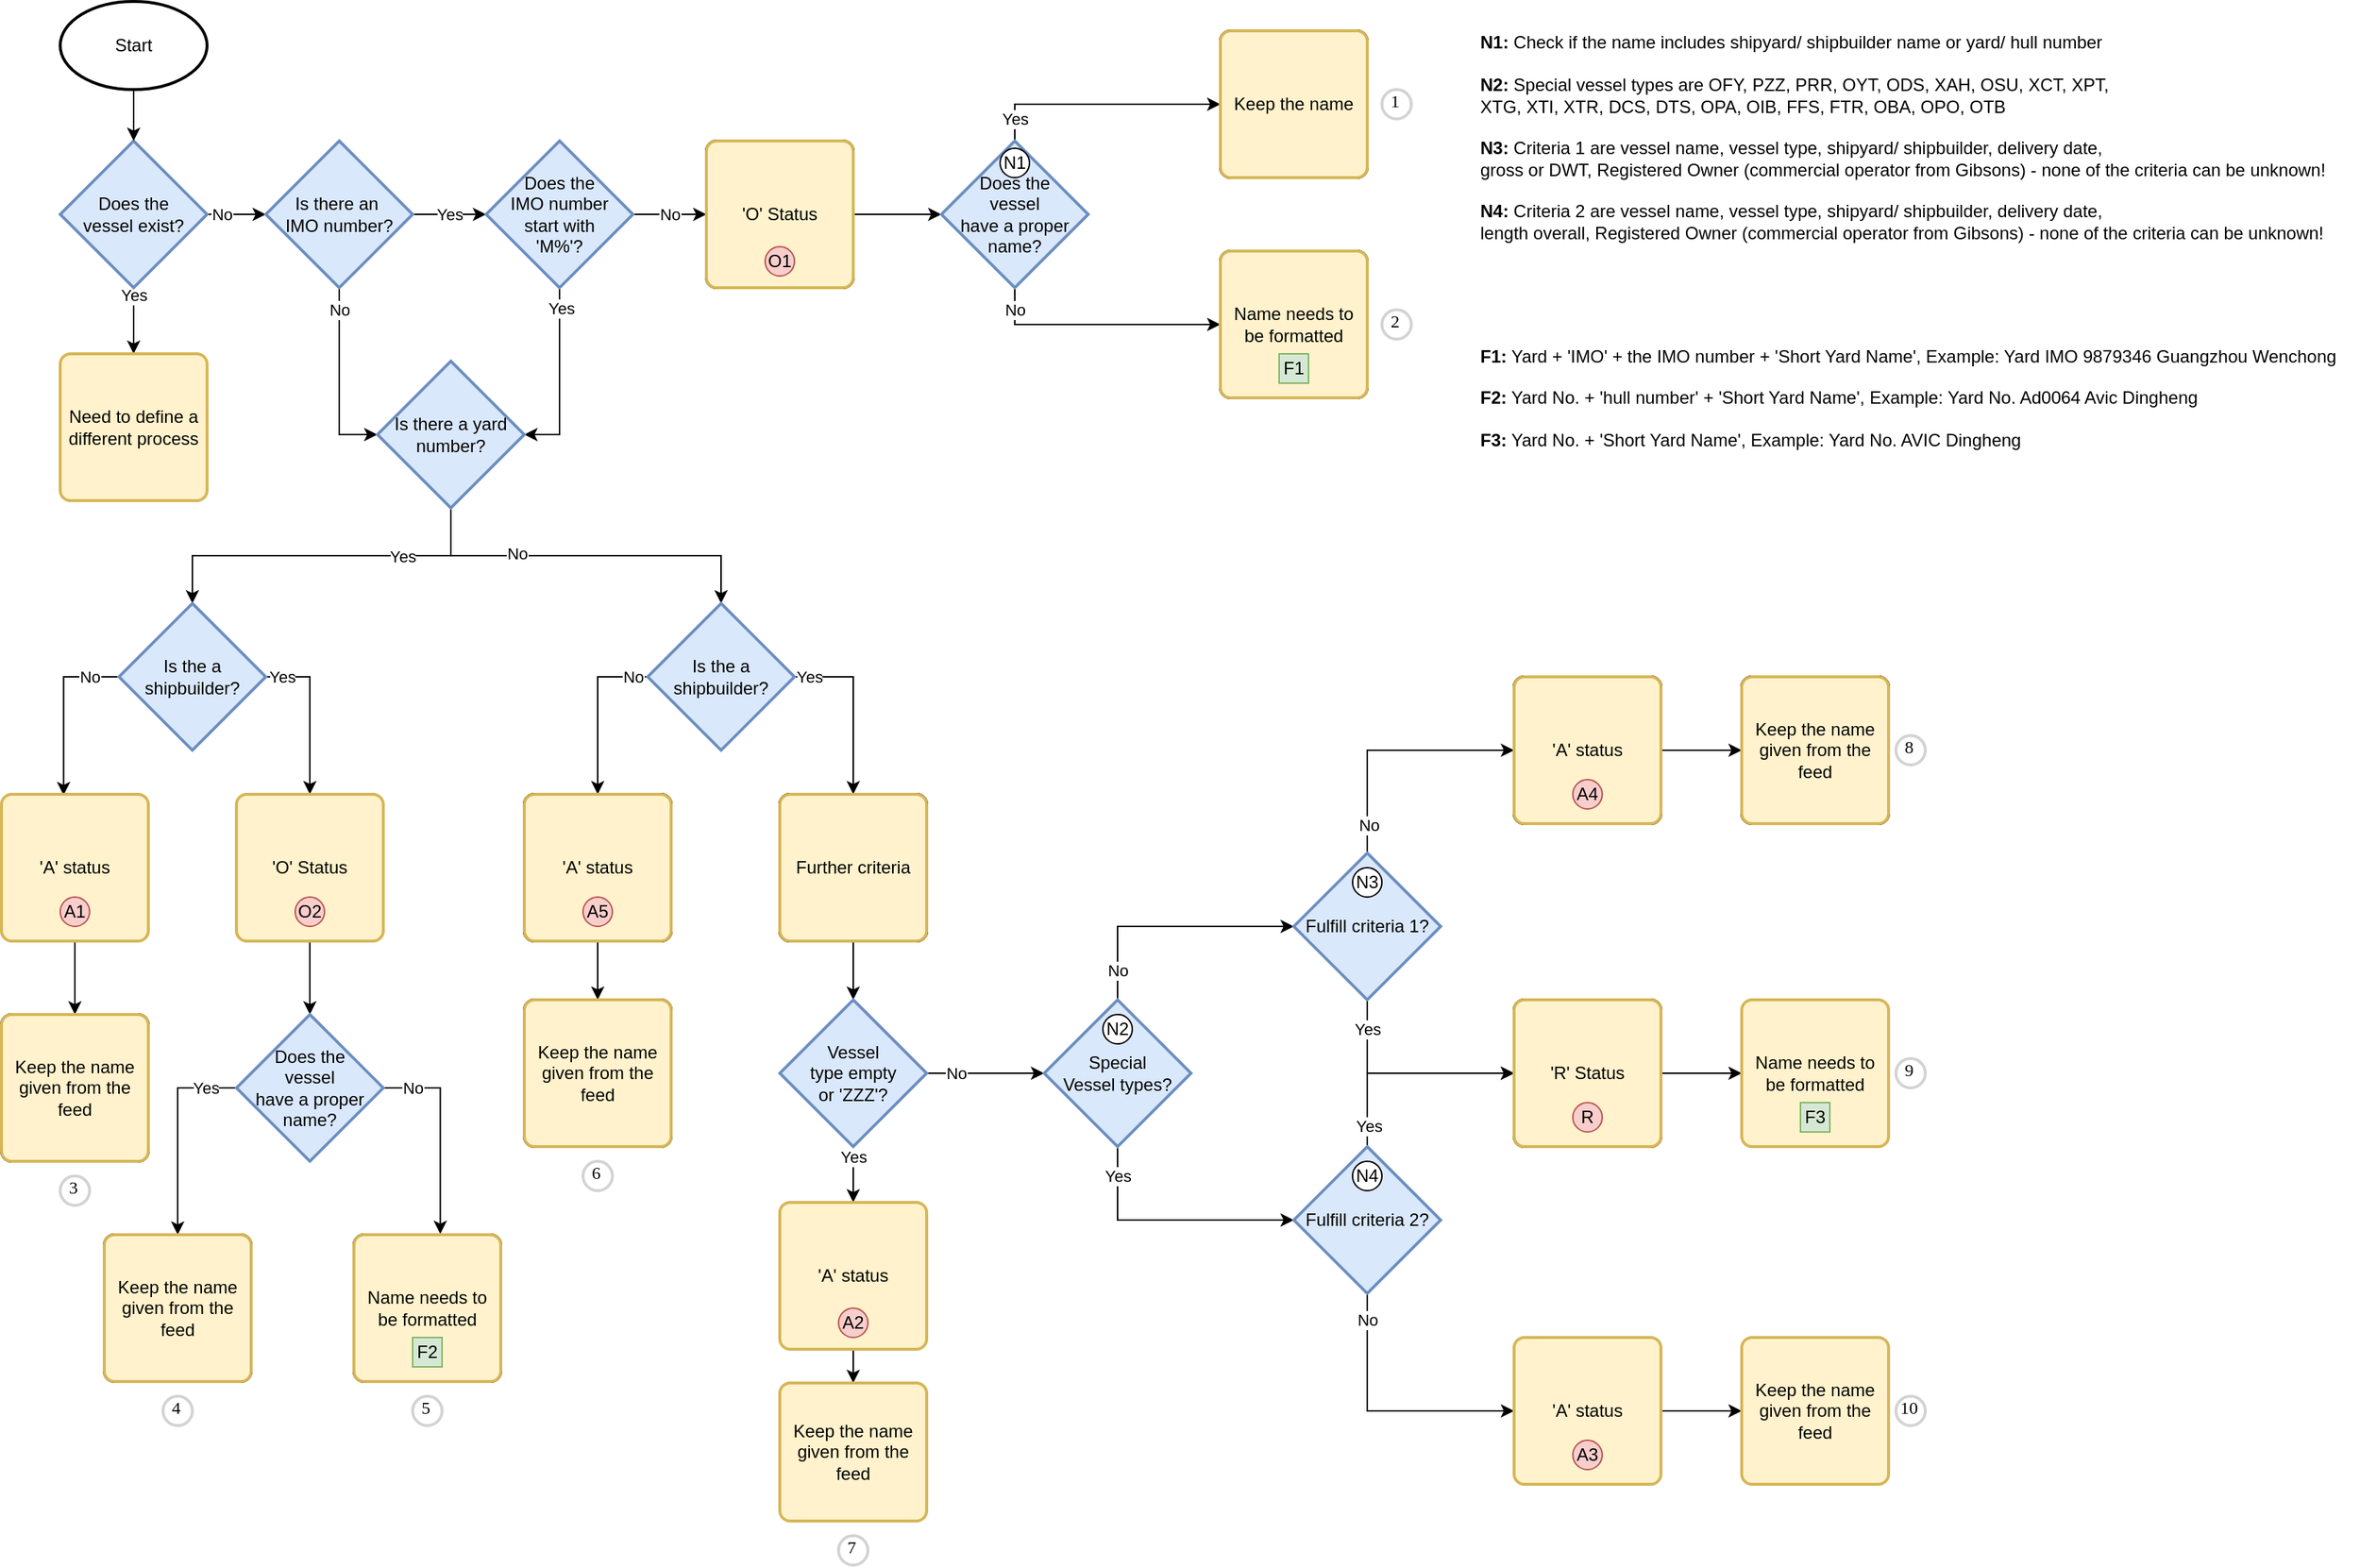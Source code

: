 <mxfile version="13.9.9" type="device"><diagram id="sIbkpyTfJO7vW1h5UwGx" name="Page-1"><mxGraphModel dx="1185" dy="685" grid="1" gridSize="10" guides="1" tooltips="1" connect="1" arrows="1" fold="1" page="1" pageScale="1" pageWidth="850" pageHeight="1100" math="0" shadow="0"><root><mxCell id="0"/><mxCell id="1" parent="0"/><mxCell id="5RSeDL2atV3av9ZfK2Kl-16" value="No" style="edgeStyle=orthogonalEdgeStyle;rounded=0;orthogonalLoop=1;jettySize=auto;html=1;exitX=1;exitY=0.5;exitDx=0;exitDy=0;exitPerimeter=0;" edge="1" parent="1" source="5RSeDL2atV3av9ZfK2Kl-13" target="5RSeDL2atV3av9ZfK2Kl-14"><mxGeometry x="-0.5" relative="1" as="geometry"><mxPoint as="offset"/></mxGeometry></mxCell><mxCell id="5RSeDL2atV3av9ZfK2Kl-23" value="Yes" style="edgeStyle=orthogonalEdgeStyle;rounded=0;orthogonalLoop=1;jettySize=auto;html=1;exitX=0.5;exitY=1;exitDx=0;exitDy=0;exitPerimeter=0;" edge="1" parent="1" source="5RSeDL2atV3av9ZfK2Kl-13" target="5RSeDL2atV3av9ZfK2Kl-22"><mxGeometry x="-0.778" relative="1" as="geometry"><mxPoint as="offset"/></mxGeometry></mxCell><mxCell id="5RSeDL2atV3av9ZfK2Kl-13" value="Does the &lt;br&gt;vessel exist?" style="strokeWidth=2;html=1;shape=mxgraph.flowchart.decision;whiteSpace=wrap;fillColor=#dae8fc;strokeColor=#6c8ebf;" vertex="1" parent="1"><mxGeometry x="70" y="128" width="100" height="100" as="geometry"/></mxCell><mxCell id="5RSeDL2atV3av9ZfK2Kl-17" value="Yes" style="edgeStyle=orthogonalEdgeStyle;rounded=0;orthogonalLoop=1;jettySize=auto;html=1;exitX=1;exitY=0.5;exitDx=0;exitDy=0;exitPerimeter=0;entryX=0;entryY=0.5;entryDx=0;entryDy=0;entryPerimeter=0;" edge="1" parent="1" source="5RSeDL2atV3av9ZfK2Kl-14" target="5RSeDL2atV3av9ZfK2Kl-15"><mxGeometry relative="1" as="geometry"/></mxCell><mxCell id="5RSeDL2atV3av9ZfK2Kl-45" value="No" style="edgeStyle=orthogonalEdgeStyle;rounded=0;orthogonalLoop=1;jettySize=auto;html=1;exitX=0.5;exitY=1;exitDx=0;exitDy=0;exitPerimeter=0;" edge="1" parent="1" source="5RSeDL2atV3av9ZfK2Kl-14" target="5RSeDL2atV3av9ZfK2Kl-44"><mxGeometry x="-0.762" relative="1" as="geometry"><Array as="points"><mxPoint x="260" y="228"/><mxPoint x="260" y="228"/></Array><mxPoint as="offset"/></mxGeometry></mxCell><mxCell id="5RSeDL2atV3av9ZfK2Kl-14" value="Is there an&amp;nbsp;&lt;br&gt;IMO number?" style="strokeWidth=2;html=1;shape=mxgraph.flowchart.decision;whiteSpace=wrap;fillColor=#dae8fc;strokeColor=#6c8ebf;" vertex="1" parent="1"><mxGeometry x="210" y="128" width="100" height="100" as="geometry"/></mxCell><mxCell id="5RSeDL2atV3av9ZfK2Kl-24" value="No" style="edgeStyle=orthogonalEdgeStyle;rounded=0;orthogonalLoop=1;jettySize=auto;html=1;exitX=1;exitY=0.5;exitDx=0;exitDy=0;exitPerimeter=0;entryX=0;entryY=0.5;entryDx=0;entryDy=0;" edge="1" parent="1" source="5RSeDL2atV3av9ZfK2Kl-15" target="5RSeDL2atV3av9ZfK2Kl-18"><mxGeometry relative="1" as="geometry"/></mxCell><mxCell id="5RSeDL2atV3av9ZfK2Kl-94" style="edgeStyle=orthogonalEdgeStyle;rounded=0;orthogonalLoop=1;jettySize=auto;html=1;exitX=0.5;exitY=1;exitDx=0;exitDy=0;exitPerimeter=0;entryX=1;entryY=0.5;entryDx=0;entryDy=0;entryPerimeter=0;" edge="1" parent="1" source="5RSeDL2atV3av9ZfK2Kl-15" target="5RSeDL2atV3av9ZfK2Kl-44"><mxGeometry relative="1" as="geometry"/></mxCell><mxCell id="5RSeDL2atV3av9ZfK2Kl-95" value="Yes" style="edgeLabel;html=1;align=center;verticalAlign=middle;resizable=0;points=[];" vertex="1" connectable="0" parent="5RSeDL2atV3av9ZfK2Kl-94"><mxGeometry x="-0.776" y="1" relative="1" as="geometry"><mxPoint as="offset"/></mxGeometry></mxCell><mxCell id="5RSeDL2atV3av9ZfK2Kl-15" value="Does the &lt;br&gt;IMO number &lt;br&gt;start with &lt;br&gt;'M%'?" style="strokeWidth=2;html=1;shape=mxgraph.flowchart.decision;whiteSpace=wrap;fillColor=#dae8fc;strokeColor=#6c8ebf;" vertex="1" parent="1"><mxGeometry x="360" y="128" width="100" height="100" as="geometry"/></mxCell><mxCell id="5RSeDL2atV3av9ZfK2Kl-35" style="edgeStyle=orthogonalEdgeStyle;rounded=0;orthogonalLoop=1;jettySize=auto;html=1;exitX=1;exitY=0.5;exitDx=0;exitDy=0;" edge="1" parent="1" source="5RSeDL2atV3av9ZfK2Kl-18" target="5RSeDL2atV3av9ZfK2Kl-27"><mxGeometry relative="1" as="geometry"/></mxCell><mxCell id="5RSeDL2atV3av9ZfK2Kl-18" value="'O' Status" style="rounded=1;whiteSpace=wrap;html=1;absoluteArcSize=1;arcSize=14;strokeWidth=2;" vertex="1" parent="1"><mxGeometry x="510" y="128" width="100" height="100" as="geometry"/></mxCell><mxCell id="5RSeDL2atV3av9ZfK2Kl-34" style="edgeStyle=orthogonalEdgeStyle;rounded=0;orthogonalLoop=1;jettySize=auto;html=1;exitX=0.5;exitY=1;exitDx=0;exitDy=0;exitPerimeter=0;entryX=0.5;entryY=0;entryDx=0;entryDy=0;entryPerimeter=0;" edge="1" parent="1" source="5RSeDL2atV3av9ZfK2Kl-21" target="5RSeDL2atV3av9ZfK2Kl-13"><mxGeometry relative="1" as="geometry"/></mxCell><mxCell id="5RSeDL2atV3av9ZfK2Kl-21" value="Start" style="strokeWidth=2;html=1;shape=mxgraph.flowchart.start_1;whiteSpace=wrap;" vertex="1" parent="1"><mxGeometry x="70" y="33" width="100" height="60" as="geometry"/></mxCell><mxCell id="5RSeDL2atV3av9ZfK2Kl-22" value="Need to define a different process" style="rounded=1;whiteSpace=wrap;html=1;absoluteArcSize=1;arcSize=14;strokeWidth=2;fillColor=#fff2cc;strokeColor=#d6b656;" vertex="1" parent="1"><mxGeometry x="70" y="273" width="100" height="100" as="geometry"/></mxCell><mxCell id="5RSeDL2atV3av9ZfK2Kl-30" style="edgeStyle=orthogonalEdgeStyle;rounded=0;orthogonalLoop=1;jettySize=auto;html=1;exitX=1;exitY=0.5;exitDx=0;exitDy=0;exitPerimeter=0;" edge="1" parent="1" source="5RSeDL2atV3av9ZfK2Kl-27" target="5RSeDL2atV3av9ZfK2Kl-29"><mxGeometry relative="1" as="geometry"><Array as="points"><mxPoint x="720" y="178"/><mxPoint x="720" y="103"/></Array></mxGeometry></mxCell><mxCell id="5RSeDL2atV3av9ZfK2Kl-33" value="Yes" style="edgeLabel;html=1;align=center;verticalAlign=middle;resizable=0;points=[];" vertex="1" connectable="0" parent="5RSeDL2atV3av9ZfK2Kl-30"><mxGeometry x="-0.118" y="-1" relative="1" as="geometry"><mxPoint x="-1.03" y="1.59" as="offset"/></mxGeometry></mxCell><mxCell id="5RSeDL2atV3av9ZfK2Kl-32" value="No" style="edgeStyle=orthogonalEdgeStyle;rounded=0;orthogonalLoop=1;jettySize=auto;html=1;exitX=1;exitY=0.5;exitDx=0;exitDy=0;exitPerimeter=0;" edge="1" parent="1" source="5RSeDL2atV3av9ZfK2Kl-27" target="5RSeDL2atV3av9ZfK2Kl-31"><mxGeometry x="-0.132" relative="1" as="geometry"><Array as="points"><mxPoint x="720" y="178"/><mxPoint x="720" y="253"/></Array><mxPoint as="offset"/></mxGeometry></mxCell><mxCell id="5RSeDL2atV3av9ZfK2Kl-27" value="Does the &lt;br&gt;vessel&lt;br&gt;have a proper&lt;br&gt;name?" style="strokeWidth=2;html=1;shape=mxgraph.flowchart.decision;whiteSpace=wrap;fillColor=#dae8fc;strokeColor=#6c8ebf;" vertex="1" parent="1"><mxGeometry x="670" y="128" width="100" height="100" as="geometry"/></mxCell><mxCell id="5RSeDL2atV3av9ZfK2Kl-29" value="Keep the name" style="rounded=1;whiteSpace=wrap;html=1;absoluteArcSize=1;arcSize=14;strokeWidth=2;" vertex="1" parent="1"><mxGeometry x="860" y="53" width="100" height="100" as="geometry"/></mxCell><mxCell id="5RSeDL2atV3av9ZfK2Kl-31" value="Name needs to be formatted" style="rounded=1;whiteSpace=wrap;html=1;absoluteArcSize=1;arcSize=14;strokeWidth=2;" vertex="1" parent="1"><mxGeometry x="860" y="203" width="100" height="100" as="geometry"/></mxCell><mxCell id="5RSeDL2atV3av9ZfK2Kl-40" value="&lt;font style=&quot;font-size: 9px&quot;&gt;O1&lt;/font&gt;" style="strokeWidth=1;html=1;shape=mxgraph.flowchart.start_2;whiteSpace=wrap;fillColor=#f8cecc;strokeColor=#b85450;" vertex="1" parent="1"><mxGeometry x="550" y="203" width="20" height="20" as="geometry"/></mxCell><mxCell id="5RSeDL2atV3av9ZfK2Kl-42" value="" style="strokeWidth=1;html=1;shape=mxgraph.flowchart.start_2;whiteSpace=wrap;" vertex="1" parent="1"><mxGeometry x="900" y="278" width="20" height="20" as="geometry"/></mxCell><mxCell id="5RSeDL2atV3av9ZfK2Kl-70" style="edgeStyle=orthogonalEdgeStyle;rounded=0;orthogonalLoop=1;jettySize=auto;html=1;exitX=0.5;exitY=1;exitDx=0;exitDy=0;exitPerimeter=0;entryX=0.5;entryY=0;entryDx=0;entryDy=0;entryPerimeter=0;" edge="1" parent="1" source="5RSeDL2atV3av9ZfK2Kl-44" target="5RSeDL2atV3av9ZfK2Kl-48"><mxGeometry relative="1" as="geometry"/></mxCell><mxCell id="5RSeDL2atV3av9ZfK2Kl-72" value="Yes" style="edgeLabel;html=1;align=center;verticalAlign=middle;resizable=0;points=[];" vertex="1" connectable="0" parent="5RSeDL2atV3av9ZfK2Kl-70"><mxGeometry x="-0.456" relative="1" as="geometry"><mxPoint as="offset"/></mxGeometry></mxCell><mxCell id="5RSeDL2atV3av9ZfK2Kl-71" style="edgeStyle=orthogonalEdgeStyle;rounded=0;orthogonalLoop=1;jettySize=auto;html=1;exitX=0.5;exitY=1;exitDx=0;exitDy=0;exitPerimeter=0;" edge="1" parent="1" source="5RSeDL2atV3av9ZfK2Kl-44" target="5RSeDL2atV3av9ZfK2Kl-49"><mxGeometry relative="1" as="geometry"/></mxCell><mxCell id="5RSeDL2atV3av9ZfK2Kl-73" value="No" style="edgeLabel;html=1;align=center;verticalAlign=middle;resizable=0;points=[];" vertex="1" connectable="0" parent="5RSeDL2atV3av9ZfK2Kl-71"><mxGeometry x="-0.382" y="2" relative="1" as="geometry"><mxPoint as="offset"/></mxGeometry></mxCell><mxCell id="5RSeDL2atV3av9ZfK2Kl-44" value="Is there a yard number?" style="strokeWidth=2;html=1;shape=mxgraph.flowchart.decision;whiteSpace=wrap;fillColor=#dae8fc;strokeColor=#6c8ebf;" vertex="1" parent="1"><mxGeometry x="286" y="278" width="100" height="100" as="geometry"/></mxCell><mxCell id="5RSeDL2atV3av9ZfK2Kl-74" value="No" style="edgeStyle=orthogonalEdgeStyle;rounded=0;orthogonalLoop=1;jettySize=auto;html=1;exitX=0;exitY=0.5;exitDx=0;exitDy=0;exitPerimeter=0;entryX=0.423;entryY=0.006;entryDx=0;entryDy=0;entryPerimeter=0;" edge="1" parent="1" source="5RSeDL2atV3av9ZfK2Kl-48" target="5RSeDL2atV3av9ZfK2Kl-52"><mxGeometry x="-0.662" relative="1" as="geometry"><mxPoint as="offset"/></mxGeometry></mxCell><mxCell id="5RSeDL2atV3av9ZfK2Kl-75" value="Yes" style="edgeStyle=orthogonalEdgeStyle;rounded=0;orthogonalLoop=1;jettySize=auto;html=1;exitX=1;exitY=0.5;exitDx=0;exitDy=0;exitPerimeter=0;" edge="1" parent="1" source="5RSeDL2atV3av9ZfK2Kl-48" target="5RSeDL2atV3av9ZfK2Kl-54"><mxGeometry x="-0.818" relative="1" as="geometry"><mxPoint x="1" as="offset"/></mxGeometry></mxCell><mxCell id="5RSeDL2atV3av9ZfK2Kl-48" value="Is the a shipbuilder?" style="strokeWidth=2;html=1;shape=mxgraph.flowchart.decision;whiteSpace=wrap;fillColor=#dae8fc;strokeColor=#6c8ebf;" vertex="1" parent="1"><mxGeometry x="110" y="443" width="100" height="100" as="geometry"/></mxCell><mxCell id="5RSeDL2atV3av9ZfK2Kl-89" style="edgeStyle=orthogonalEdgeStyle;rounded=0;orthogonalLoop=1;jettySize=auto;html=1;exitX=0;exitY=0.5;exitDx=0;exitDy=0;exitPerimeter=0;entryX=0.5;entryY=0;entryDx=0;entryDy=0;" edge="1" parent="1" source="5RSeDL2atV3av9ZfK2Kl-49" target="5RSeDL2atV3av9ZfK2Kl-60"><mxGeometry relative="1" as="geometry"/></mxCell><mxCell id="5RSeDL2atV3av9ZfK2Kl-92" value="No" style="edgeLabel;html=1;align=center;verticalAlign=middle;resizable=0;points=[];" vertex="1" connectable="0" parent="5RSeDL2atV3av9ZfK2Kl-89"><mxGeometry x="-0.042" y="-1" relative="1" as="geometry"><mxPoint x="25" y="-20.76" as="offset"/></mxGeometry></mxCell><mxCell id="5RSeDL2atV3av9ZfK2Kl-90" value="Yes" style="edgeStyle=orthogonalEdgeStyle;rounded=0;orthogonalLoop=1;jettySize=auto;html=1;exitX=1;exitY=0.5;exitDx=0;exitDy=0;exitPerimeter=0;" edge="1" parent="1" source="5RSeDL2atV3av9ZfK2Kl-49" target="5RSeDL2atV3av9ZfK2Kl-59"><mxGeometry x="-0.833" relative="1" as="geometry"><mxPoint as="offset"/></mxGeometry></mxCell><mxCell id="5RSeDL2atV3av9ZfK2Kl-49" value="Is the a shipbuilder?" style="strokeWidth=2;html=1;shape=mxgraph.flowchart.decision;whiteSpace=wrap;fillColor=#dae8fc;strokeColor=#6c8ebf;" vertex="1" parent="1"><mxGeometry x="470" y="443" width="100" height="100" as="geometry"/></mxCell><mxCell id="5RSeDL2atV3av9ZfK2Kl-76" style="edgeStyle=orthogonalEdgeStyle;rounded=0;orthogonalLoop=1;jettySize=auto;html=1;exitX=0.5;exitY=1;exitDx=0;exitDy=0;entryX=0.5;entryY=0;entryDx=0;entryDy=0;" edge="1" parent="1" source="5RSeDL2atV3av9ZfK2Kl-52" target="5RSeDL2atV3av9ZfK2Kl-55"><mxGeometry relative="1" as="geometry"/></mxCell><mxCell id="5RSeDL2atV3av9ZfK2Kl-52" value="'A' status" style="rounded=1;whiteSpace=wrap;html=1;absoluteArcSize=1;arcSize=14;strokeWidth=2;fillColor=#fff2cc;strokeColor=#d6b656;" vertex="1" parent="1"><mxGeometry x="30" y="573" width="100" height="100" as="geometry"/></mxCell><mxCell id="5RSeDL2atV3av9ZfK2Kl-77" style="edgeStyle=orthogonalEdgeStyle;rounded=0;orthogonalLoop=1;jettySize=auto;html=1;exitX=0.5;exitY=1;exitDx=0;exitDy=0;entryX=0.5;entryY=0;entryDx=0;entryDy=0;entryPerimeter=0;" edge="1" parent="1" source="5RSeDL2atV3av9ZfK2Kl-54" target="5RSeDL2atV3av9ZfK2Kl-57"><mxGeometry relative="1" as="geometry"/></mxCell><mxCell id="5RSeDL2atV3av9ZfK2Kl-54" value="'O' Status" style="rounded=1;whiteSpace=wrap;html=1;absoluteArcSize=1;arcSize=14;strokeWidth=2;fillColor=#fff2cc;strokeColor=#d6b656;" vertex="1" parent="1"><mxGeometry x="190" y="573" width="100" height="100" as="geometry"/></mxCell><mxCell id="5RSeDL2atV3av9ZfK2Kl-55" value="Keep the name given from the feed" style="rounded=1;whiteSpace=wrap;html=1;absoluteArcSize=1;arcSize=14;strokeWidth=2;" vertex="1" parent="1"><mxGeometry x="30" y="723" width="100" height="100" as="geometry"/></mxCell><mxCell id="5RSeDL2atV3av9ZfK2Kl-56" value="Name needs to be formatted" style="rounded=1;whiteSpace=wrap;html=1;absoluteArcSize=1;arcSize=14;strokeWidth=2;" vertex="1" parent="1"><mxGeometry x="270" y="873" width="100" height="100" as="geometry"/></mxCell><mxCell id="5RSeDL2atV3av9ZfK2Kl-79" value="Yes" style="edgeStyle=orthogonalEdgeStyle;rounded=0;orthogonalLoop=1;jettySize=auto;html=1;exitX=0;exitY=0.5;exitDx=0;exitDy=0;exitPerimeter=0;entryX=0.5;entryY=0;entryDx=0;entryDy=0;" edge="1" parent="1" source="5RSeDL2atV3av9ZfK2Kl-57" target="5RSeDL2atV3av9ZfK2Kl-58"><mxGeometry x="-0.692" relative="1" as="geometry"><Array as="points"><mxPoint x="150" y="773"/></Array><mxPoint as="offset"/></mxGeometry></mxCell><mxCell id="5RSeDL2atV3av9ZfK2Kl-80" style="edgeStyle=orthogonalEdgeStyle;rounded=0;orthogonalLoop=1;jettySize=auto;html=1;exitX=1;exitY=0.5;exitDx=0;exitDy=0;exitPerimeter=0;entryX=0.588;entryY=-0.005;entryDx=0;entryDy=0;entryPerimeter=0;" edge="1" parent="1" source="5RSeDL2atV3av9ZfK2Kl-57" target="5RSeDL2atV3av9ZfK2Kl-56"><mxGeometry relative="1" as="geometry"/></mxCell><mxCell id="5RSeDL2atV3av9ZfK2Kl-81" value="No" style="edgeLabel;html=1;align=center;verticalAlign=middle;resizable=0;points=[];" vertex="1" connectable="0" parent="5RSeDL2atV3av9ZfK2Kl-80"><mxGeometry x="0.012" y="-2" relative="1" as="geometry"><mxPoint x="-16.81" y="-31.19" as="offset"/></mxGeometry></mxCell><mxCell id="5RSeDL2atV3av9ZfK2Kl-57" value="Does the &lt;br&gt;vessel&lt;br&gt;have a proper&lt;br&gt;name?" style="strokeWidth=2;html=1;shape=mxgraph.flowchart.decision;whiteSpace=wrap;fillColor=#dae8fc;strokeColor=#6c8ebf;" vertex="1" parent="1"><mxGeometry x="190" y="723" width="100" height="100" as="geometry"/></mxCell><mxCell id="5RSeDL2atV3av9ZfK2Kl-58" value="Keep the name given from the feed" style="rounded=1;whiteSpace=wrap;html=1;absoluteArcSize=1;arcSize=14;strokeWidth=2;" vertex="1" parent="1"><mxGeometry x="100" y="873" width="100" height="100" as="geometry"/></mxCell><mxCell id="5RSeDL2atV3av9ZfK2Kl-93" style="edgeStyle=orthogonalEdgeStyle;rounded=0;orthogonalLoop=1;jettySize=auto;html=1;exitX=0.5;exitY=1;exitDx=0;exitDy=0;entryX=0.5;entryY=0;entryDx=0;entryDy=0;entryPerimeter=0;" edge="1" parent="1" source="5RSeDL2atV3av9ZfK2Kl-59" target="5RSeDL2atV3av9ZfK2Kl-62"><mxGeometry relative="1" as="geometry"/></mxCell><mxCell id="5RSeDL2atV3av9ZfK2Kl-59" value="Further criteria" style="rounded=1;whiteSpace=wrap;html=1;absoluteArcSize=1;arcSize=14;strokeWidth=2;" vertex="1" parent="1"><mxGeometry x="560" y="573" width="100" height="100" as="geometry"/></mxCell><mxCell id="5RSeDL2atV3av9ZfK2Kl-91" style="edgeStyle=orthogonalEdgeStyle;rounded=0;orthogonalLoop=1;jettySize=auto;html=1;exitX=0.5;exitY=1;exitDx=0;exitDy=0;entryX=0.5;entryY=0;entryDx=0;entryDy=0;" edge="1" parent="1" source="5RSeDL2atV3av9ZfK2Kl-60" target="5RSeDL2atV3av9ZfK2Kl-61"><mxGeometry relative="1" as="geometry"/></mxCell><mxCell id="5RSeDL2atV3av9ZfK2Kl-60" value="'A' status" style="rounded=1;whiteSpace=wrap;html=1;absoluteArcSize=1;arcSize=14;strokeWidth=2;" vertex="1" parent="1"><mxGeometry x="386" y="573" width="100" height="100" as="geometry"/></mxCell><mxCell id="5RSeDL2atV3av9ZfK2Kl-61" value="Keep the name given from the feed" style="rounded=1;whiteSpace=wrap;html=1;absoluteArcSize=1;arcSize=14;strokeWidth=2;" vertex="1" parent="1"><mxGeometry x="386" y="713" width="100" height="100" as="geometry"/></mxCell><mxCell id="5RSeDL2atV3av9ZfK2Kl-96" value="Yes" style="edgeStyle=orthogonalEdgeStyle;rounded=0;orthogonalLoop=1;jettySize=auto;html=1;exitX=0.5;exitY=1;exitDx=0;exitDy=0;exitPerimeter=0;entryX=0;entryY=0.5;entryDx=0;entryDy=0;" edge="1" parent="1" source="5RSeDL2atV3av9ZfK2Kl-62" target="5RSeDL2atV3av9ZfK2Kl-63"><mxGeometry x="-0.632" relative="1" as="geometry"><mxPoint as="offset"/></mxGeometry></mxCell><mxCell id="5RSeDL2atV3av9ZfK2Kl-98" value="No" style="edgeStyle=orthogonalEdgeStyle;rounded=0;orthogonalLoop=1;jettySize=auto;html=1;exitX=1;exitY=0.5;exitDx=0;exitDy=0;exitPerimeter=0;entryX=0;entryY=0.5;entryDx=0;entryDy=0;entryPerimeter=0;" edge="1" parent="1" source="5RSeDL2atV3av9ZfK2Kl-62" target="5RSeDL2atV3av9ZfK2Kl-65"><mxGeometry x="-0.5" relative="1" as="geometry"><mxPoint as="offset"/></mxGeometry></mxCell><mxCell id="5RSeDL2atV3av9ZfK2Kl-62" value="Vessel &lt;br&gt;type empty &lt;br&gt;or 'ZZZ'?" style="strokeWidth=2;html=1;shape=mxgraph.flowchart.decision;whiteSpace=wrap;fillColor=#dae8fc;strokeColor=#6c8ebf;" vertex="1" parent="1"><mxGeometry x="560" y="713" width="100" height="100" as="geometry"/></mxCell><mxCell id="5RSeDL2atV3av9ZfK2Kl-97" style="edgeStyle=orthogonalEdgeStyle;rounded=0;orthogonalLoop=1;jettySize=auto;html=1;exitX=1;exitY=0.5;exitDx=0;exitDy=0;" edge="1" parent="1" source="5RSeDL2atV3av9ZfK2Kl-63" target="5RSeDL2atV3av9ZfK2Kl-64"><mxGeometry relative="1" as="geometry"/></mxCell><mxCell id="5RSeDL2atV3av9ZfK2Kl-63" value="'A' status" style="rounded=1;whiteSpace=wrap;html=1;absoluteArcSize=1;arcSize=14;strokeWidth=2;direction=south;fillColor=#fff2cc;strokeColor=#d6b656;" vertex="1" parent="1"><mxGeometry x="560" y="851" width="100" height="100" as="geometry"/></mxCell><mxCell id="5RSeDL2atV3av9ZfK2Kl-64" value="Keep the name given from the feed" style="rounded=1;whiteSpace=wrap;html=1;absoluteArcSize=1;arcSize=14;strokeWidth=2;fillColor=#fff2cc;strokeColor=#d6b656;" vertex="1" parent="1"><mxGeometry x="560" y="974" width="100" height="94" as="geometry"/></mxCell><mxCell id="5RSeDL2atV3av9ZfK2Kl-103" value="No" style="edgeStyle=orthogonalEdgeStyle;rounded=0;orthogonalLoop=1;jettySize=auto;html=1;exitX=0.5;exitY=0;exitDx=0;exitDy=0;exitPerimeter=0;entryX=0;entryY=0.5;entryDx=0;entryDy=0;entryPerimeter=0;" edge="1" parent="1" source="5RSeDL2atV3av9ZfK2Kl-65" target="5RSeDL2atV3av9ZfK2Kl-68"><mxGeometry x="-0.765" relative="1" as="geometry"><mxPoint as="offset"/></mxGeometry></mxCell><mxCell id="5RSeDL2atV3av9ZfK2Kl-104" value="Yes" style="edgeStyle=orthogonalEdgeStyle;rounded=0;orthogonalLoop=1;jettySize=auto;html=1;exitX=0.5;exitY=1;exitDx=0;exitDy=0;exitPerimeter=0;" edge="1" parent="1" source="5RSeDL2atV3av9ZfK2Kl-65" target="5RSeDL2atV3av9ZfK2Kl-69"><mxGeometry x="-0.765" relative="1" as="geometry"><mxPoint as="offset"/></mxGeometry></mxCell><mxCell id="5RSeDL2atV3av9ZfK2Kl-65" value="Special &lt;br&gt;Vessel types?" style="strokeWidth=2;html=1;shape=mxgraph.flowchart.decision;whiteSpace=wrap;fillColor=#dae8fc;strokeColor=#6c8ebf;" vertex="1" parent="1"><mxGeometry x="740" y="713" width="100" height="100" as="geometry"/></mxCell><mxCell id="5RSeDL2atV3av9ZfK2Kl-105" style="edgeStyle=orthogonalEdgeStyle;rounded=0;orthogonalLoop=1;jettySize=auto;html=1;exitX=0.5;exitY=0;exitDx=0;exitDy=0;exitPerimeter=0;entryX=0.5;entryY=1;entryDx=0;entryDy=0;" edge="1" parent="1" source="5RSeDL2atV3av9ZfK2Kl-68" target="5RSeDL2atV3av9ZfK2Kl-100"><mxGeometry relative="1" as="geometry"/></mxCell><mxCell id="5RSeDL2atV3av9ZfK2Kl-107" value="No" style="edgeLabel;html=1;align=center;verticalAlign=middle;resizable=0;points=[];" vertex="1" connectable="0" parent="5RSeDL2atV3av9ZfK2Kl-105"><mxGeometry x="-0.786" y="-1" relative="1" as="geometry"><mxPoint y="-1" as="offset"/></mxGeometry></mxCell><mxCell id="5RSeDL2atV3av9ZfK2Kl-124" value="Yes" style="edgeStyle=orthogonalEdgeStyle;rounded=0;orthogonalLoop=1;jettySize=auto;html=1;exitX=0.5;exitY=1;exitDx=0;exitDy=0;exitPerimeter=0;" edge="1" parent="1" source="5RSeDL2atV3av9ZfK2Kl-68" target="5RSeDL2atV3av9ZfK2Kl-119"><mxGeometry x="-0.733" relative="1" as="geometry"><mxPoint as="offset"/></mxGeometry></mxCell><mxCell id="5RSeDL2atV3av9ZfK2Kl-68" value="Fulfill criteria 1?" style="strokeWidth=2;html=1;shape=mxgraph.flowchart.decision;whiteSpace=wrap;fillColor=#dae8fc;strokeColor=#6c8ebf;" vertex="1" parent="1"><mxGeometry x="910" y="613" width="100" height="100" as="geometry"/></mxCell><mxCell id="5RSeDL2atV3av9ZfK2Kl-117" style="edgeStyle=orthogonalEdgeStyle;rounded=0;orthogonalLoop=1;jettySize=auto;html=1;exitX=0.5;exitY=1;exitDx=0;exitDy=0;exitPerimeter=0;entryX=0.5;entryY=1;entryDx=0;entryDy=0;" edge="1" parent="1" source="5RSeDL2atV3av9ZfK2Kl-69" target="5RSeDL2atV3av9ZfK2Kl-115"><mxGeometry relative="1" as="geometry"/></mxCell><mxCell id="5RSeDL2atV3av9ZfK2Kl-118" value="No" style="edgeLabel;html=1;align=center;verticalAlign=middle;resizable=0;points=[];" vertex="1" connectable="0" parent="5RSeDL2atV3av9ZfK2Kl-117"><mxGeometry x="-0.8" relative="1" as="geometry"><mxPoint as="offset"/></mxGeometry></mxCell><mxCell id="5RSeDL2atV3av9ZfK2Kl-125" style="edgeStyle=orthogonalEdgeStyle;rounded=0;orthogonalLoop=1;jettySize=auto;html=1;exitX=0.5;exitY=0;exitDx=0;exitDy=0;exitPerimeter=0;" edge="1" parent="1" source="5RSeDL2atV3av9ZfK2Kl-69" target="5RSeDL2atV3av9ZfK2Kl-119"><mxGeometry relative="1" as="geometry"/></mxCell><mxCell id="5RSeDL2atV3av9ZfK2Kl-126" value="Yes" style="edgeLabel;html=1;align=center;verticalAlign=middle;resizable=0;points=[];" vertex="1" connectable="0" parent="5RSeDL2atV3av9ZfK2Kl-125"><mxGeometry x="-0.81" y="-1" relative="1" as="geometry"><mxPoint as="offset"/></mxGeometry></mxCell><mxCell id="5RSeDL2atV3av9ZfK2Kl-69" value="Fulfill criteria 2?" style="strokeWidth=2;html=1;shape=mxgraph.flowchart.decision;whiteSpace=wrap;fillColor=#dae8fc;strokeColor=#6c8ebf;" vertex="1" parent="1"><mxGeometry x="910" y="813" width="100" height="100" as="geometry"/></mxCell><mxCell id="5RSeDL2atV3av9ZfK2Kl-82" value="" style="strokeWidth=1;html=1;shape=mxgraph.flowchart.start_2;whiteSpace=wrap;" vertex="1" parent="1"><mxGeometry x="310" y="943" width="20" height="20" as="geometry"/></mxCell><mxCell id="5RSeDL2atV3av9ZfK2Kl-84" value="O2" style="strokeWidth=1;html=1;shape=mxgraph.flowchart.start_2;whiteSpace=wrap;fillColor=#f8cecc;strokeColor=#b85450;" vertex="1" parent="1"><mxGeometry x="230" y="643" width="20" height="20" as="geometry"/></mxCell><mxCell id="5RSeDL2atV3av9ZfK2Kl-85" value="A1" style="strokeWidth=1;html=1;shape=mxgraph.flowchart.start_2;whiteSpace=wrap;fillColor=#f8cecc;strokeColor=#b85450;" vertex="1" parent="1"><mxGeometry x="70" y="643" width="20" height="20" as="geometry"/></mxCell><mxCell id="5RSeDL2atV3av9ZfK2Kl-88" value="A5" style="strokeWidth=1;html=1;shape=mxgraph.flowchart.start_2;whiteSpace=wrap;fillColor=#f8cecc;strokeColor=#b85450;" vertex="1" parent="1"><mxGeometry x="426" y="643" width="20" height="20" as="geometry"/></mxCell><mxCell id="5RSeDL2atV3av9ZfK2Kl-106" style="edgeStyle=orthogonalEdgeStyle;rounded=0;orthogonalLoop=1;jettySize=auto;html=1;exitX=0.5;exitY=0;exitDx=0;exitDy=0;entryX=0;entryY=0.5;entryDx=0;entryDy=0;" edge="1" parent="1" source="5RSeDL2atV3av9ZfK2Kl-100" target="5RSeDL2atV3av9ZfK2Kl-101"><mxGeometry relative="1" as="geometry"/></mxCell><mxCell id="5RSeDL2atV3av9ZfK2Kl-100" value="'A' status" style="rounded=1;whiteSpace=wrap;html=1;absoluteArcSize=1;arcSize=14;strokeWidth=2;direction=south;" vertex="1" parent="1"><mxGeometry x="1060" y="493" width="100" height="100" as="geometry"/></mxCell><mxCell id="5RSeDL2atV3av9ZfK2Kl-101" value="Keep the name given from the feed" style="rounded=1;whiteSpace=wrap;html=1;absoluteArcSize=1;arcSize=14;strokeWidth=2;" vertex="1" parent="1"><mxGeometry x="1215" y="493" width="100" height="100" as="geometry"/></mxCell><mxCell id="5RSeDL2atV3av9ZfK2Kl-108" value="" style="strokeWidth=1;html=1;shape=mxgraph.flowchart.start_2;whiteSpace=wrap;" vertex="1" parent="1"><mxGeometry x="600" y="643" width="20" height="20" as="geometry"/></mxCell><mxCell id="5RSeDL2atV3av9ZfK2Kl-109" value="A2" style="strokeWidth=1;html=1;shape=mxgraph.flowchart.start_2;whiteSpace=wrap;fillColor=#f8cecc;strokeColor=#b85450;" vertex="1" parent="1"><mxGeometry x="600" y="923" width="20" height="20" as="geometry"/></mxCell><mxCell id="5RSeDL2atV3av9ZfK2Kl-112" value="A4" style="strokeWidth=1;html=1;shape=mxgraph.flowchart.start_2;whiteSpace=wrap;fillColor=#f8cecc;strokeColor=#b85450;" vertex="1" parent="1"><mxGeometry x="1100" y="563" width="20" height="20" as="geometry"/></mxCell><mxCell id="5RSeDL2atV3av9ZfK2Kl-122" style="edgeStyle=orthogonalEdgeStyle;rounded=0;orthogonalLoop=1;jettySize=auto;html=1;exitX=0.5;exitY=0;exitDx=0;exitDy=0;entryX=0;entryY=0.5;entryDx=0;entryDy=0;" edge="1" parent="1" source="5RSeDL2atV3av9ZfK2Kl-115" target="5RSeDL2atV3av9ZfK2Kl-116"><mxGeometry relative="1" as="geometry"/></mxCell><mxCell id="5RSeDL2atV3av9ZfK2Kl-115" value="'A' status" style="rounded=1;whiteSpace=wrap;html=1;absoluteArcSize=1;arcSize=14;strokeWidth=2;direction=south;fillColor=#fff2cc;strokeColor=#d6b656;" vertex="1" parent="1"><mxGeometry x="1060" y="943" width="100" height="100" as="geometry"/></mxCell><mxCell id="5RSeDL2atV3av9ZfK2Kl-116" value="Keep the name given from the feed" style="rounded=1;whiteSpace=wrap;html=1;absoluteArcSize=1;arcSize=14;strokeWidth=2;fillColor=#fff2cc;strokeColor=#d6b656;" vertex="1" parent="1"><mxGeometry x="1215" y="943" width="100" height="100" as="geometry"/></mxCell><mxCell id="5RSeDL2atV3av9ZfK2Kl-121" style="edgeStyle=orthogonalEdgeStyle;rounded=0;orthogonalLoop=1;jettySize=auto;html=1;exitX=1;exitY=0.5;exitDx=0;exitDy=0;entryX=0;entryY=0.5;entryDx=0;entryDy=0;" edge="1" parent="1" source="5RSeDL2atV3av9ZfK2Kl-119" target="5RSeDL2atV3av9ZfK2Kl-120"><mxGeometry relative="1" as="geometry"/></mxCell><mxCell id="5RSeDL2atV3av9ZfK2Kl-119" value="'R' Status" style="rounded=1;whiteSpace=wrap;html=1;absoluteArcSize=1;arcSize=14;strokeWidth=2;" vertex="1" parent="1"><mxGeometry x="1060" y="713" width="100" height="100" as="geometry"/></mxCell><mxCell id="5RSeDL2atV3av9ZfK2Kl-120" value="Name needs to be formatted" style="rounded=1;whiteSpace=wrap;html=1;absoluteArcSize=1;arcSize=14;strokeWidth=2;fillColor=#fff2cc;strokeColor=#d6b656;" vertex="1" parent="1"><mxGeometry x="1215" y="713" width="100" height="100" as="geometry"/></mxCell><mxCell id="5RSeDL2atV3av9ZfK2Kl-127" value="A3" style="strokeWidth=1;html=1;shape=mxgraph.flowchart.start_2;whiteSpace=wrap;fillColor=#f8cecc;strokeColor=#b85450;" vertex="1" parent="1"><mxGeometry x="1100" y="1013" width="20" height="20" as="geometry"/></mxCell><mxCell id="5RSeDL2atV3av9ZfK2Kl-128" value="R" style="strokeWidth=1;html=1;shape=mxgraph.flowchart.start_2;whiteSpace=wrap;fillColor=#f8cecc;strokeColor=#b85450;" vertex="1" parent="1"><mxGeometry x="1100" y="783" width="20" height="20" as="geometry"/></mxCell><mxCell id="5RSeDL2atV3av9ZfK2Kl-129" value="'O' Status" style="rounded=1;whiteSpace=wrap;html=1;absoluteArcSize=1;arcSize=14;strokeWidth=2;fillColor=#fff2cc;strokeColor=#d6b656;" vertex="1" parent="1"><mxGeometry x="510" y="128" width="100" height="100" as="geometry"/></mxCell><mxCell id="5RSeDL2atV3av9ZfK2Kl-130" value="Keep the name" style="rounded=1;whiteSpace=wrap;html=1;absoluteArcSize=1;arcSize=14;strokeWidth=2;fillColor=#fff2cc;strokeColor=#d6b656;" vertex="1" parent="1"><mxGeometry x="860" y="53" width="100" height="100" as="geometry"/></mxCell><mxCell id="5RSeDL2atV3av9ZfK2Kl-131" value="Name needs to be formatted" style="rounded=1;whiteSpace=wrap;html=1;absoluteArcSize=1;arcSize=14;strokeWidth=2;fillColor=#fff2cc;strokeColor=#d6b656;" vertex="1" parent="1"><mxGeometry x="860" y="203" width="100" height="100" as="geometry"/></mxCell><mxCell id="5RSeDL2atV3av9ZfK2Kl-132" value="'A' status" style="rounded=1;whiteSpace=wrap;html=1;absoluteArcSize=1;arcSize=14;strokeWidth=2;" vertex="1" parent="1"><mxGeometry x="386" y="573" width="100" height="100" as="geometry"/></mxCell><mxCell id="5RSeDL2atV3av9ZfK2Kl-133" value="Further criteria" style="rounded=1;whiteSpace=wrap;html=1;absoluteArcSize=1;arcSize=14;strokeWidth=2;" vertex="1" parent="1"><mxGeometry x="560" y="573" width="100" height="100" as="geometry"/></mxCell><mxCell id="5RSeDL2atV3av9ZfK2Kl-134" value="'A' status" style="rounded=1;whiteSpace=wrap;html=1;absoluteArcSize=1;arcSize=14;strokeWidth=2;direction=south;" vertex="1" parent="1"><mxGeometry x="1060" y="493" width="100" height="100" as="geometry"/></mxCell><mxCell id="5RSeDL2atV3av9ZfK2Kl-135" value="Keep the name given from the feed" style="rounded=1;whiteSpace=wrap;html=1;absoluteArcSize=1;arcSize=14;strokeWidth=2;" vertex="1" parent="1"><mxGeometry x="1215" y="493" width="100" height="100" as="geometry"/></mxCell><mxCell id="5RSeDL2atV3av9ZfK2Kl-136" value="'A' status" style="rounded=1;whiteSpace=wrap;html=1;absoluteArcSize=1;arcSize=14;strokeWidth=2;fillColor=#fff2cc;strokeColor=#d6b656;" vertex="1" parent="1"><mxGeometry x="386" y="573" width="100" height="100" as="geometry"/></mxCell><mxCell id="5RSeDL2atV3av9ZfK2Kl-137" value="Further criteria" style="rounded=1;whiteSpace=wrap;html=1;absoluteArcSize=1;arcSize=14;strokeWidth=2;fillColor=#fff2cc;strokeColor=#d6b656;" vertex="1" parent="1"><mxGeometry x="560" y="573" width="100" height="100" as="geometry"/></mxCell><mxCell id="5RSeDL2atV3av9ZfK2Kl-138" value="'A' status" style="rounded=1;whiteSpace=wrap;html=1;absoluteArcSize=1;arcSize=14;strokeWidth=2;direction=south;fillColor=#fff2cc;strokeColor=#d6b656;" vertex="1" parent="1"><mxGeometry x="1060" y="493" width="100" height="100" as="geometry"/></mxCell><mxCell id="5RSeDL2atV3av9ZfK2Kl-139" value="Keep the name given from the feed" style="rounded=1;whiteSpace=wrap;html=1;absoluteArcSize=1;arcSize=14;strokeWidth=2;fillColor=#fff2cc;strokeColor=#d6b656;" vertex="1" parent="1"><mxGeometry x="1215" y="493" width="100" height="100" as="geometry"/></mxCell><mxCell id="5RSeDL2atV3av9ZfK2Kl-140" value="'R' Status" style="rounded=1;whiteSpace=wrap;html=1;absoluteArcSize=1;arcSize=14;strokeWidth=2;fillColor=#fff2cc;strokeColor=#d6b656;" vertex="1" parent="1"><mxGeometry x="1060" y="713" width="100" height="100" as="geometry"/></mxCell><mxCell id="5RSeDL2atV3av9ZfK2Kl-141" value="Keep the name given from the feed" style="rounded=1;whiteSpace=wrap;html=1;absoluteArcSize=1;arcSize=14;strokeWidth=2;fillColor=#fff2cc;strokeColor=#d6b656;" vertex="1" parent="1"><mxGeometry x="30" y="723" width="100" height="100" as="geometry"/></mxCell><mxCell id="5RSeDL2atV3av9ZfK2Kl-142" value="Keep the name given from the feed" style="rounded=1;whiteSpace=wrap;html=1;absoluteArcSize=1;arcSize=14;strokeWidth=2;fillColor=#fff2cc;strokeColor=#d6b656;" vertex="1" parent="1"><mxGeometry x="100" y="873" width="100" height="100" as="geometry"/></mxCell><mxCell id="5RSeDL2atV3av9ZfK2Kl-143" value="Name needs to be formatted" style="rounded=1;whiteSpace=wrap;html=1;absoluteArcSize=1;arcSize=14;strokeWidth=2;fillColor=#fff2cc;strokeColor=#d6b656;" vertex="1" parent="1"><mxGeometry x="270" y="873" width="100" height="100" as="geometry"/></mxCell><mxCell id="5RSeDL2atV3av9ZfK2Kl-144" value="Keep the name given from the feed" style="rounded=1;whiteSpace=wrap;html=1;absoluteArcSize=1;arcSize=14;strokeWidth=2;fillColor=#fff2cc;strokeColor=#d6b656;" vertex="1" parent="1"><mxGeometry x="386" y="713" width="100" height="100" as="geometry"/></mxCell><mxCell id="5RSeDL2atV3av9ZfK2Kl-145" value="1" style="ellipse;whiteSpace=wrap;html=1;aspect=fixed;strokeWidth=2;fontFamily=Tahoma;spacingBottom=4;spacingRight=2;strokeColor=#d3d3d3;" vertex="1" parent="1"><mxGeometry x="970" y="93" width="20" height="20" as="geometry"/></mxCell><mxCell id="5RSeDL2atV3av9ZfK2Kl-146" value="2" style="ellipse;whiteSpace=wrap;html=1;aspect=fixed;strokeWidth=2;fontFamily=Tahoma;spacingBottom=4;spacingRight=2;strokeColor=#d3d3d3;" vertex="1" parent="1"><mxGeometry x="970" y="243" width="20" height="20" as="geometry"/></mxCell><mxCell id="5RSeDL2atV3av9ZfK2Kl-147" value="3" style="ellipse;whiteSpace=wrap;html=1;aspect=fixed;strokeWidth=2;fontFamily=Tahoma;spacingBottom=4;spacingRight=2;strokeColor=#d3d3d3;" vertex="1" parent="1"><mxGeometry x="70" y="833" width="20" height="20" as="geometry"/></mxCell><mxCell id="5RSeDL2atV3av9ZfK2Kl-148" value="4" style="ellipse;whiteSpace=wrap;html=1;aspect=fixed;strokeWidth=2;fontFamily=Tahoma;spacingBottom=4;spacingRight=2;strokeColor=#d3d3d3;" vertex="1" parent="1"><mxGeometry x="140" y="983" width="20" height="20" as="geometry"/></mxCell><mxCell id="5RSeDL2atV3av9ZfK2Kl-149" value="5" style="ellipse;whiteSpace=wrap;html=1;aspect=fixed;strokeWidth=2;fontFamily=Tahoma;spacingBottom=4;spacingRight=2;strokeColor=#d3d3d3;" vertex="1" parent="1"><mxGeometry x="310" y="983" width="20" height="20" as="geometry"/></mxCell><mxCell id="5RSeDL2atV3av9ZfK2Kl-150" value="6" style="ellipse;whiteSpace=wrap;html=1;aspect=fixed;strokeWidth=2;fontFamily=Tahoma;spacingBottom=4;spacingRight=2;strokeColor=#d3d3d3;" vertex="1" parent="1"><mxGeometry x="426" y="823" width="20" height="20" as="geometry"/></mxCell><mxCell id="5RSeDL2atV3av9ZfK2Kl-151" value="7" style="ellipse;whiteSpace=wrap;html=1;aspect=fixed;strokeWidth=2;fontFamily=Tahoma;spacingBottom=4;spacingRight=2;strokeColor=#d3d3d3;" vertex="1" parent="1"><mxGeometry x="600" y="1078" width="20" height="20" as="geometry"/></mxCell><mxCell id="5RSeDL2atV3av9ZfK2Kl-154" value="8" style="ellipse;whiteSpace=wrap;html=1;aspect=fixed;strokeWidth=2;fontFamily=Tahoma;spacingBottom=4;spacingRight=2;strokeColor=#d3d3d3;" vertex="1" parent="1"><mxGeometry x="1320" y="533" width="20" height="20" as="geometry"/></mxCell><mxCell id="5RSeDL2atV3av9ZfK2Kl-155" value="9" style="ellipse;whiteSpace=wrap;html=1;aspect=fixed;strokeWidth=2;fontFamily=Tahoma;spacingBottom=4;spacingRight=2;strokeColor=#d3d3d3;" vertex="1" parent="1"><mxGeometry x="1320" y="753" width="20" height="20" as="geometry"/></mxCell><mxCell id="5RSeDL2atV3av9ZfK2Kl-156" value="10" style="ellipse;whiteSpace=wrap;html=1;aspect=fixed;strokeWidth=2;fontFamily=Tahoma;spacingBottom=4;spacingRight=2;strokeColor=#d3d3d3;" vertex="1" parent="1"><mxGeometry x="1320" y="983" width="20" height="20" as="geometry"/></mxCell><mxCell id="5RSeDL2atV3av9ZfK2Kl-160" value="A5" style="strokeWidth=1;html=1;shape=mxgraph.flowchart.start_2;whiteSpace=wrap;fillColor=#f8cecc;strokeColor=#b85450;" vertex="1" parent="1"><mxGeometry x="426" y="643" width="20" height="20" as="geometry"/></mxCell><mxCell id="5RSeDL2atV3av9ZfK2Kl-161" value="A4" style="strokeWidth=1;html=1;shape=mxgraph.flowchart.start_2;whiteSpace=wrap;fillColor=#f8cecc;strokeColor=#b85450;" vertex="1" parent="1"><mxGeometry x="1100" y="563" width="20" height="20" as="geometry"/></mxCell><mxCell id="5RSeDL2atV3av9ZfK2Kl-162" value="R" style="strokeWidth=1;html=1;shape=mxgraph.flowchart.start_2;whiteSpace=wrap;fillColor=#f8cecc;strokeColor=#b85450;" vertex="1" parent="1"><mxGeometry x="1100" y="783" width="20" height="20" as="geometry"/></mxCell><mxCell id="5RSeDL2atV3av9ZfK2Kl-163" value="F1" style="whiteSpace=wrap;html=1;aspect=fixed;strokeWidth=1;fillColor=#d5e8d4;strokeColor=#82b366;" vertex="1" parent="1"><mxGeometry x="900" y="273" width="20" height="20" as="geometry"/></mxCell><mxCell id="5RSeDL2atV3av9ZfK2Kl-164" value="O1" style="strokeWidth=1;html=1;shape=mxgraph.flowchart.start_2;whiteSpace=wrap;fillColor=#f8cecc;strokeColor=#b85450;" vertex="1" parent="1"><mxGeometry x="550" y="200" width="20" height="20" as="geometry"/></mxCell><mxCell id="5RSeDL2atV3av9ZfK2Kl-165" value="F2" style="whiteSpace=wrap;html=1;aspect=fixed;strokeWidth=1;fillColor=#d5e8d4;strokeColor=#82b366;" vertex="1" parent="1"><mxGeometry x="310" y="943" width="20" height="20" as="geometry"/></mxCell><mxCell id="5RSeDL2atV3av9ZfK2Kl-166" value="F3" style="whiteSpace=wrap;html=1;aspect=fixed;strokeWidth=1;fillColor=#d5e8d4;strokeColor=#82b366;" vertex="1" parent="1"><mxGeometry x="1255" y="783" width="20" height="20" as="geometry"/></mxCell><mxCell id="5RSeDL2atV3av9ZfK2Kl-170" value="N1" style="strokeWidth=1;html=1;shape=mxgraph.flowchart.start_2;whiteSpace=wrap;" vertex="1" parent="1"><mxGeometry x="710" y="133" width="20" height="20" as="geometry"/></mxCell><mxCell id="5RSeDL2atV3av9ZfK2Kl-171" value="N2" style="strokeWidth=1;html=1;shape=mxgraph.flowchart.start_2;whiteSpace=wrap;" vertex="1" parent="1"><mxGeometry x="780" y="723" width="20" height="20" as="geometry"/></mxCell><mxCell id="5RSeDL2atV3av9ZfK2Kl-172" value="N3" style="strokeWidth=1;html=1;shape=mxgraph.flowchart.start_2;whiteSpace=wrap;" vertex="1" parent="1"><mxGeometry x="950" y="623" width="20" height="20" as="geometry"/></mxCell><mxCell id="5RSeDL2atV3av9ZfK2Kl-174" value="N4" style="strokeWidth=1;html=1;shape=mxgraph.flowchart.start_2;whiteSpace=wrap;" vertex="1" parent="1"><mxGeometry x="950" y="823" width="20" height="20" as="geometry"/></mxCell><mxCell id="5RSeDL2atV3av9ZfK2Kl-175" value="&lt;b&gt;N1: &lt;/b&gt;Check if the name includes shipyard/ shipbuilder name or yard/ hull number&lt;br&gt;&lt;br&gt;&lt;b&gt;N2:&lt;/b&gt; Special vessel types are OFY, PZZ, PRR, OYT, ODS, XAH, OSU, XCT, XPT, &lt;br&gt;XTG, XTI, XTR, DCS, DTS, OPA, OIB, FFS, FTR, OBA, OPO, OTB&lt;br&gt;&lt;br&gt;&lt;b&gt;N3:&lt;/b&gt; Criteria 1 are vessel name, vessel type, shipyard/ shipbuilder,&amp;nbsp;delivery date, &lt;br&gt;gross or DWT, Registered Owner (commercial operator from Gibsons) - none of the criteria can be unknown!&lt;br&gt;&lt;br&gt;&lt;b&gt;N4:&lt;/b&gt; Criteria 2 are vessel name, vessel type, shipyard/ shipbuilder,&amp;nbsp;delivery date, &lt;br&gt;length overall, Registered Owner (commercial operator from Gibsons) - none of the criteria can be unknown!&lt;br&gt;&amp;nbsp;" style="text;html=1;align=left;verticalAlign=middle;resizable=0;points=[];autosize=1;" vertex="1" parent="1"><mxGeometry x="1035" y="53" width="590" height="160" as="geometry"/></mxCell><mxCell id="5RSeDL2atV3av9ZfK2Kl-176" value="&lt;div&gt;&lt;b&gt;F1:&lt;/b&gt; Yard + 'IMO' + the IMO number + 'Short Yard Name', Example: Yard IMO 9879346 Guangzhou Wenchong&amp;nbsp;&lt;/div&gt;&lt;br&gt;&lt;b&gt;F2:&lt;/b&gt; Yard No. + 'hull number' + 'Short Yard Name', Example: Yard No. Ad0064 Avic Dingheng&lt;br&gt;&lt;br&gt;&lt;div&gt;&lt;b&gt;F3:&lt;/b&gt; Yard No. + 'Short Yard Name', Example: Yard No. AVIC Dingheng&lt;/div&gt;" style="text;html=1;align=left;verticalAlign=middle;resizable=0;points=[];autosize=1;" vertex="1" parent="1"><mxGeometry x="1035" y="263" width="600" height="80" as="geometry"/></mxCell></root></mxGraphModel></diagram></mxfile>